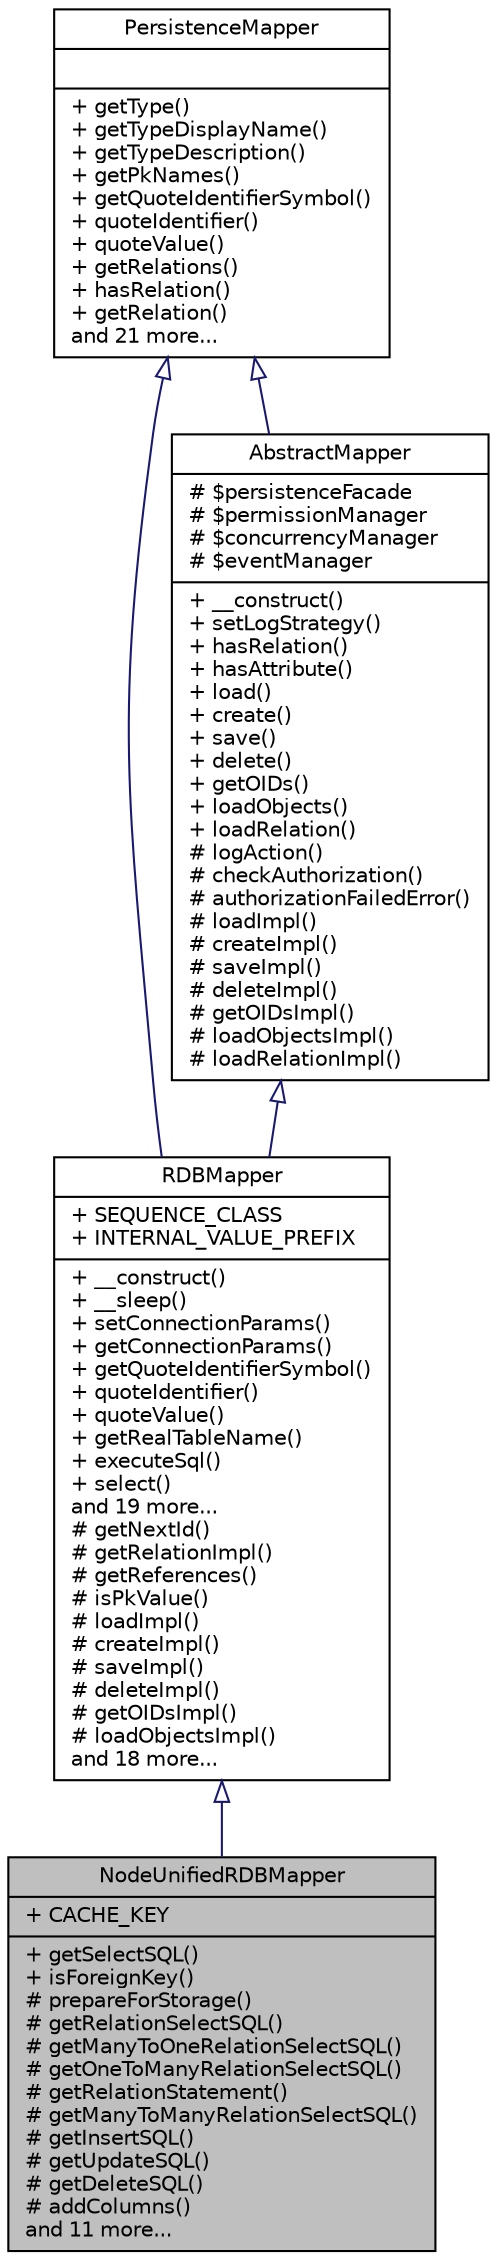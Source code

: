 digraph "NodeUnifiedRDBMapper"
{
  edge [fontname="Helvetica",fontsize="10",labelfontname="Helvetica",labelfontsize="10"];
  node [fontname="Helvetica",fontsize="10",shape=record];
  Node0 [label="{NodeUnifiedRDBMapper\n|+ CACHE_KEY\l|+ getSelectSQL()\l+ isForeignKey()\l# prepareForStorage()\l# getRelationSelectSQL()\l# getManyToOneRelationSelectSQL()\l# getOneToManyRelationSelectSQL()\l# getRelationStatement()\l# getManyToManyRelationSelectSQL()\l# getInsertSQL()\l# getUpdateSQL()\l# getDeleteSQL()\l# addColumns()\land 11 more...\l}",height=0.2,width=0.4,color="black", fillcolor="grey75", style="filled", fontcolor="black"];
  Node1 -> Node0 [dir="back",color="midnightblue",fontsize="10",style="solid",arrowtail="onormal",fontname="Helvetica"];
  Node1 [label="{RDBMapper\n|+ SEQUENCE_CLASS\l+ INTERNAL_VALUE_PREFIX\l|+ __construct()\l+ __sleep()\l+ setConnectionParams()\l+ getConnectionParams()\l+ getQuoteIdentifierSymbol()\l+ quoteIdentifier()\l+ quoteValue()\l+ getRealTableName()\l+ executeSql()\l+ select()\land 19 more...\l# getNextId()\l# getRelationImpl()\l# getReferences()\l# isPkValue()\l# loadImpl()\l# createImpl()\l# saveImpl()\l# deleteImpl()\l# getOIDsImpl()\l# loadObjectsImpl()\land 18 more...\l}",height=0.2,width=0.4,color="black", fillcolor="white", style="filled",URL="$classwcmf_1_1lib_1_1model_1_1mapper_1_1_r_d_b_mapper.html",tooltip="RDBMapper maps objects of one type to a relational database schema. "];
  Node2 -> Node1 [dir="back",color="midnightblue",fontsize="10",style="solid",arrowtail="onormal",fontname="Helvetica"];
  Node2 [label="{AbstractMapper\n|# $persistenceFacade\l# $permissionManager\l# $concurrencyManager\l# $eventManager\l|+ __construct()\l+ setLogStrategy()\l+ hasRelation()\l+ hasAttribute()\l+ load()\l+ create()\l+ save()\l+ delete()\l+ getOIDs()\l+ loadObjects()\l+ loadRelation()\l# logAction()\l# checkAuthorization()\l# authorizationFailedError()\l# loadImpl()\l# createImpl()\l# saveImpl()\l# deleteImpl()\l# getOIDsImpl()\l# loadObjectsImpl()\l# loadRelationImpl()\l}",height=0.2,width=0.4,color="black", fillcolor="white", style="filled",URL="$classwcmf_1_1lib_1_1persistence_1_1impl_1_1_abstract_mapper.html",tooltip="AbstractMapper provides a basic implementation for other mapper classes. "];
  Node3 -> Node2 [dir="back",color="midnightblue",fontsize="10",style="solid",arrowtail="onormal",fontname="Helvetica"];
  Node3 [label="{PersistenceMapper\n||+ getType()\l+ getTypeDisplayName()\l+ getTypeDescription()\l+ getPkNames()\l+ getQuoteIdentifierSymbol()\l+ quoteIdentifier()\l+ quoteValue()\l+ getRelations()\l+ hasRelation()\l+ getRelation()\land 21 more...\l}",height=0.2,width=0.4,color="black", fillcolor="white", style="filled",URL="$interfacewcmf_1_1lib_1_1persistence_1_1_persistence_mapper.html",tooltip="PersistenceMapper defines the interface for all mapper classes. "];
  Node3 -> Node1 [dir="back",color="midnightblue",fontsize="10",style="solid",arrowtail="onormal",fontname="Helvetica"];
}
